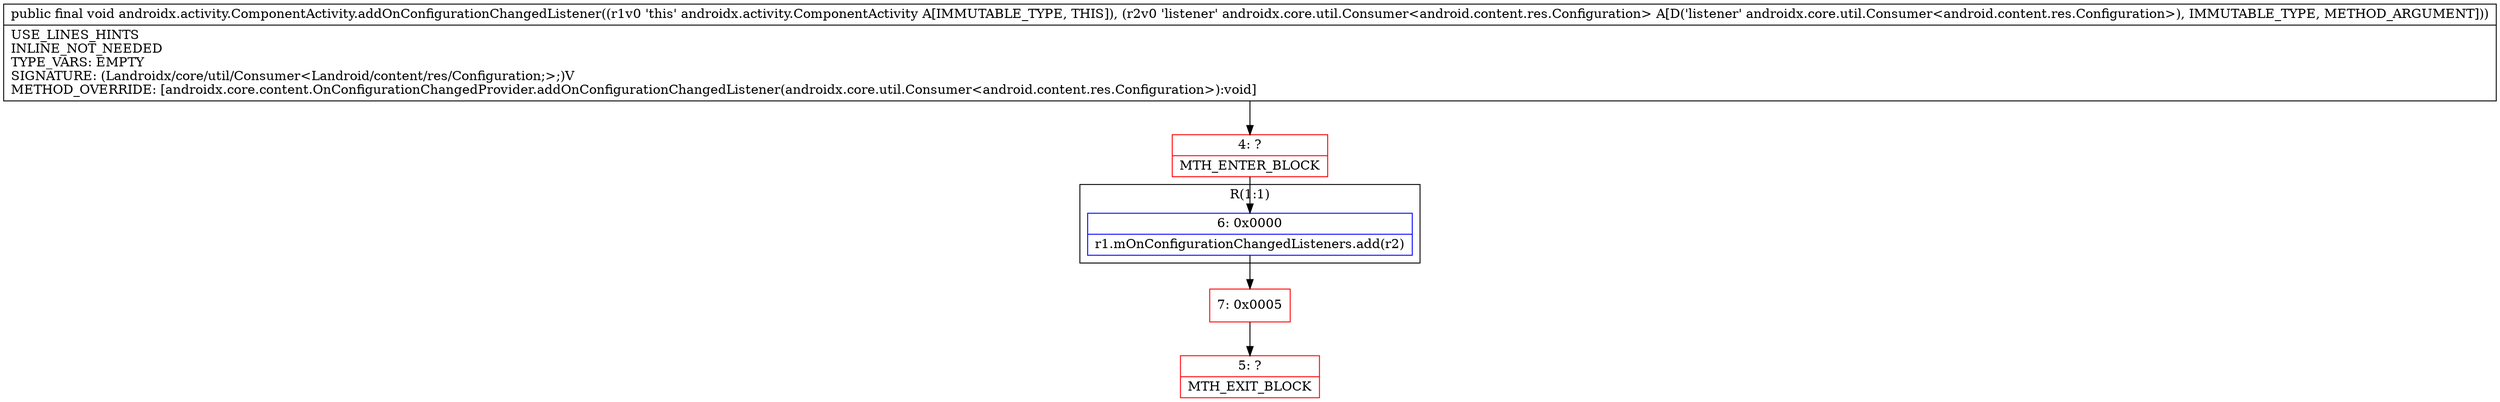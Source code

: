 digraph "CFG forandroidx.activity.ComponentActivity.addOnConfigurationChangedListener(Landroidx\/core\/util\/Consumer;)V" {
subgraph cluster_Region_1044935391 {
label = "R(1:1)";
node [shape=record,color=blue];
Node_6 [shape=record,label="{6\:\ 0x0000|r1.mOnConfigurationChangedListeners.add(r2)\l}"];
}
Node_4 [shape=record,color=red,label="{4\:\ ?|MTH_ENTER_BLOCK\l}"];
Node_7 [shape=record,color=red,label="{7\:\ 0x0005}"];
Node_5 [shape=record,color=red,label="{5\:\ ?|MTH_EXIT_BLOCK\l}"];
MethodNode[shape=record,label="{public final void androidx.activity.ComponentActivity.addOnConfigurationChangedListener((r1v0 'this' androidx.activity.ComponentActivity A[IMMUTABLE_TYPE, THIS]), (r2v0 'listener' androidx.core.util.Consumer\<android.content.res.Configuration\> A[D('listener' androidx.core.util.Consumer\<android.content.res.Configuration\>), IMMUTABLE_TYPE, METHOD_ARGUMENT]))  | USE_LINES_HINTS\lINLINE_NOT_NEEDED\lTYPE_VARS: EMPTY\lSIGNATURE: (Landroidx\/core\/util\/Consumer\<Landroid\/content\/res\/Configuration;\>;)V\lMETHOD_OVERRIDE: [androidx.core.content.OnConfigurationChangedProvider.addOnConfigurationChangedListener(androidx.core.util.Consumer\<android.content.res.Configuration\>):void]\l}"];
MethodNode -> Node_4;Node_6 -> Node_7;
Node_4 -> Node_6;
Node_7 -> Node_5;
}

